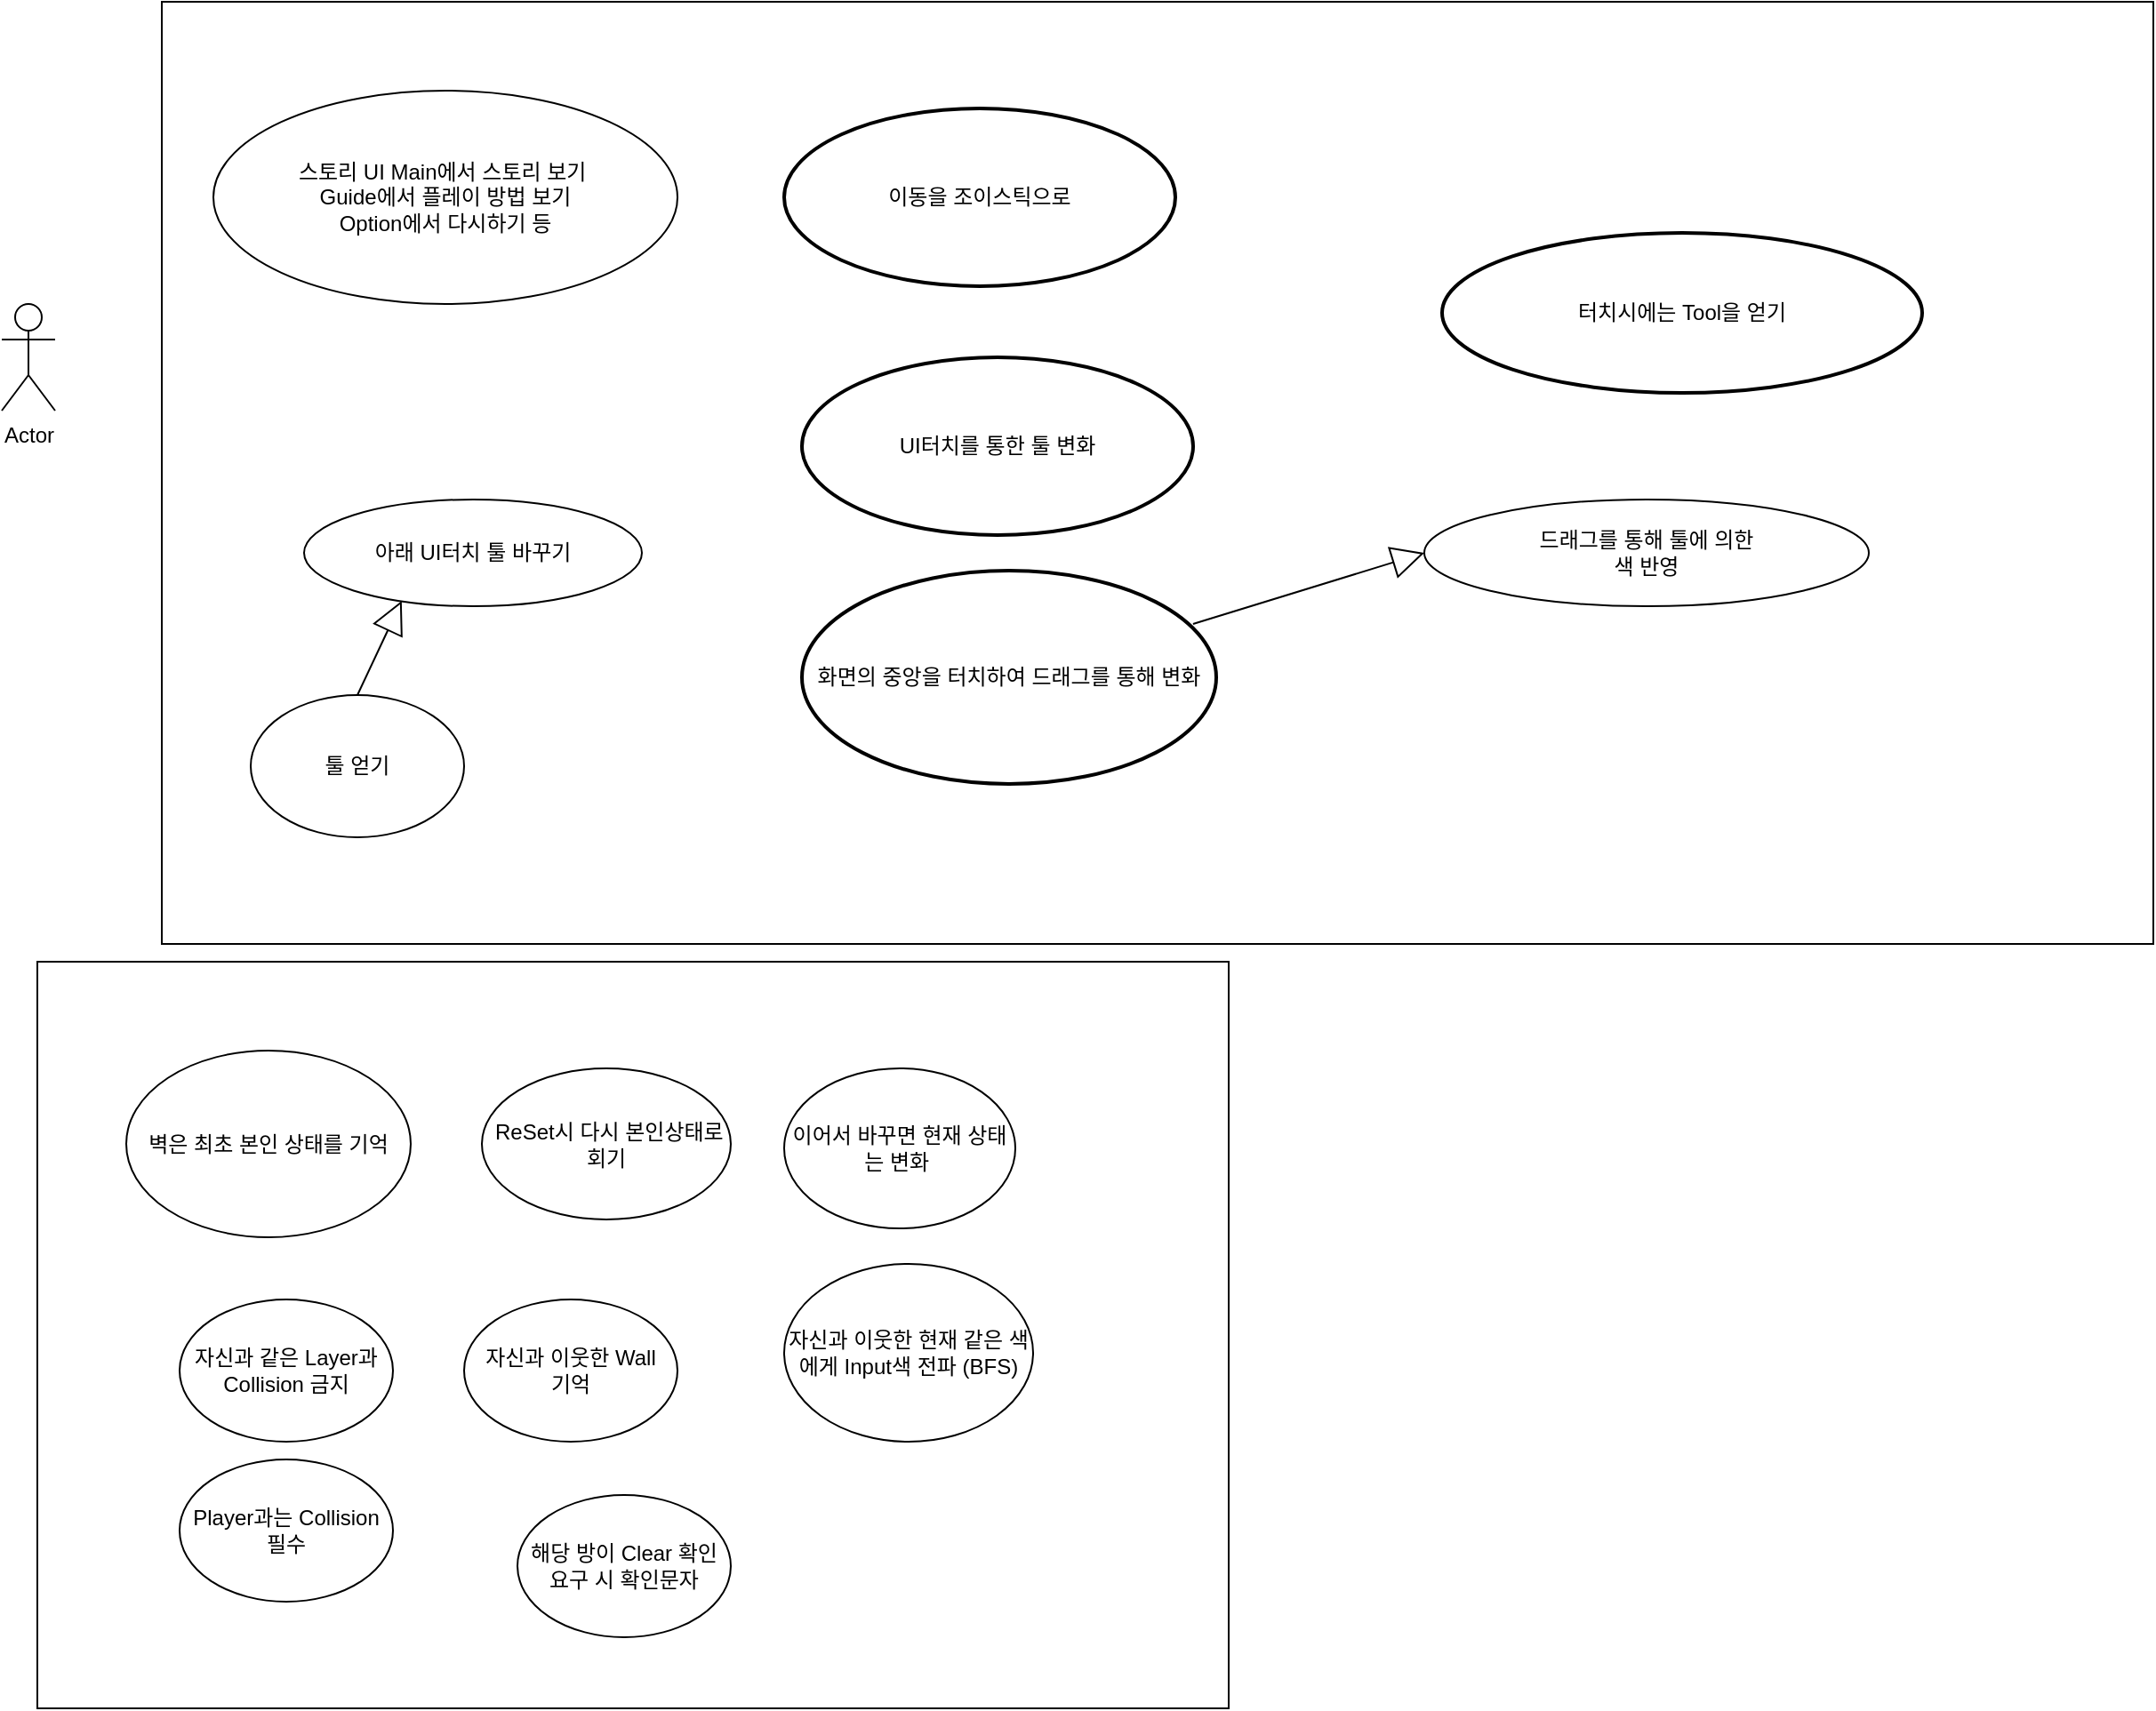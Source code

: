 <mxfile version="21.1.1" type="github" pages="3">
  <diagram name="페이지-1" id="QFwXqVVtOuhSBCvKckYJ">
    <mxGraphModel dx="2084" dy="2331" grid="1" gridSize="10" guides="1" tooltips="1" connect="1" arrows="1" fold="1" page="1" pageScale="1" pageWidth="827" pageHeight="1169" math="0" shadow="0">
      <root>
        <mxCell id="0" />
        <mxCell id="1" parent="0" />
        <mxCell id="TKa2AWvksEzY80sRVNQj-1" value="Actor" style="shape=umlActor;verticalLabelPosition=bottom;verticalAlign=top;html=1;outlineConnect=0;" parent="1" vertex="1">
          <mxGeometry x="170" y="140" width="30" height="60" as="geometry" />
        </mxCell>
        <mxCell id="TKa2AWvksEzY80sRVNQj-7" value="" style="rounded=0;whiteSpace=wrap;html=1;" parent="1" vertex="1">
          <mxGeometry x="260" y="-30" width="1120" height="530" as="geometry" />
        </mxCell>
        <mxCell id="TKa2AWvksEzY80sRVNQj-8" value="아래 UI터치 툴 바꾸기" style="ellipse;whiteSpace=wrap;html=1;" parent="1" vertex="1">
          <mxGeometry x="340" y="250" width="190" height="60" as="geometry" />
        </mxCell>
        <mxCell id="TKa2AWvksEzY80sRVNQj-9" value="드래그를 통해 툴에 의한&lt;br&gt;색 반영" style="ellipse;whiteSpace=wrap;html=1;" parent="1" vertex="1">
          <mxGeometry x="970" y="250" width="250" height="60" as="geometry" />
        </mxCell>
        <mxCell id="TKa2AWvksEzY80sRVNQj-10" value="스토리 UI Main에서 스토리 보기&amp;nbsp;&lt;br&gt;Guide에서 플레이 방법 보기&lt;br&gt;Option에서 다시하기 등&lt;br&gt;" style="ellipse;whiteSpace=wrap;html=1;" parent="1" vertex="1">
          <mxGeometry x="289" y="20" width="261" height="120" as="geometry" />
        </mxCell>
        <mxCell id="TKa2AWvksEzY80sRVNQj-11" value="툴 얻기" style="ellipse;whiteSpace=wrap;html=1;" parent="1" vertex="1">
          <mxGeometry x="310" y="360" width="120" height="80" as="geometry" />
        </mxCell>
        <mxCell id="TKa2AWvksEzY80sRVNQj-14" value="" style="endArrow=block;endSize=16;endFill=0;html=1;rounded=0;entryX=0.289;entryY=0.95;entryDx=0;entryDy=0;entryPerimeter=0;exitX=0.5;exitY=0;exitDx=0;exitDy=0;" parent="1" source="TKa2AWvksEzY80sRVNQj-11" target="TKa2AWvksEzY80sRVNQj-8" edge="1">
          <mxGeometry x="-0.509" y="40" width="160" relative="1" as="geometry">
            <mxPoint x="443" y="360" as="sourcePoint" />
            <mxPoint x="470" y="250" as="targetPoint" />
            <mxPoint as="offset" />
          </mxGeometry>
        </mxCell>
        <mxCell id="gr91UfhtkXh86Y-uoXjA-2" value="이동을 조이스틱으로" style="strokeWidth=2;html=1;shape=mxgraph.flowchart.start_1;whiteSpace=wrap;" parent="1" vertex="1">
          <mxGeometry x="610" y="30" width="220" height="100" as="geometry" />
        </mxCell>
        <mxCell id="gr91UfhtkXh86Y-uoXjA-4" value="UI터치를 통한 툴 변화" style="strokeWidth=2;html=1;shape=mxgraph.flowchart.start_1;whiteSpace=wrap;" parent="1" vertex="1">
          <mxGeometry x="620" y="170" width="220" height="100" as="geometry" />
        </mxCell>
        <mxCell id="gr91UfhtkXh86Y-uoXjA-5" value="화면의 중앙을 터치하여 드래그를 통해 변화" style="strokeWidth=2;html=1;shape=mxgraph.flowchart.start_1;whiteSpace=wrap;" parent="1" vertex="1">
          <mxGeometry x="620" y="290" width="233" height="120" as="geometry" />
        </mxCell>
        <mxCell id="IVrpkHz2Tau90ipC-dnR-2" value="" style="rounded=0;whiteSpace=wrap;html=1;" parent="1" vertex="1">
          <mxGeometry x="190" y="510" width="670" height="420" as="geometry" />
        </mxCell>
        <mxCell id="IVrpkHz2Tau90ipC-dnR-3" value="벽은 최초 본인 상태를 기억" style="ellipse;whiteSpace=wrap;html=1;" parent="1" vertex="1">
          <mxGeometry x="240" y="560" width="160" height="105" as="geometry" />
        </mxCell>
        <mxCell id="IVrpkHz2Tau90ipC-dnR-4" value="&amp;nbsp;ReSet시 다시 본인상태로 회기" style="ellipse;whiteSpace=wrap;html=1;" parent="1" vertex="1">
          <mxGeometry x="440" y="570" width="140" height="85" as="geometry" />
        </mxCell>
        <mxCell id="IVrpkHz2Tau90ipC-dnR-5" value="이어서 바꾸면 현재 상태는 변화&amp;nbsp;" style="ellipse;whiteSpace=wrap;html=1;" parent="1" vertex="1">
          <mxGeometry x="610" y="570" width="130" height="90" as="geometry" />
        </mxCell>
        <mxCell id="IVrpkHz2Tau90ipC-dnR-7" value="자신과 같은 Layer과 Collision 금지" style="ellipse;whiteSpace=wrap;html=1;" parent="1" vertex="1">
          <mxGeometry x="270" y="700" width="120" height="80" as="geometry" />
        </mxCell>
        <mxCell id="IVrpkHz2Tau90ipC-dnR-8" value="자신과 이웃한 Wall &lt;br&gt;기억" style="ellipse;whiteSpace=wrap;html=1;" parent="1" vertex="1">
          <mxGeometry x="430" y="700" width="120" height="80" as="geometry" />
        </mxCell>
        <mxCell id="IVrpkHz2Tau90ipC-dnR-9" value="자신과 이웃한 현재 같은 색에게 Input색 전파 (BFS)" style="ellipse;whiteSpace=wrap;html=1;" parent="1" vertex="1">
          <mxGeometry x="610" y="680" width="140" height="100" as="geometry" />
        </mxCell>
        <mxCell id="IVrpkHz2Tau90ipC-dnR-10" value="Player과는 Collision 필수" style="ellipse;whiteSpace=wrap;html=1;" parent="1" vertex="1">
          <mxGeometry x="270" y="790" width="120" height="80" as="geometry" />
        </mxCell>
        <mxCell id="3E4oZFb2QsNUAcW_pyFL-1" value="" style="endArrow=block;endSize=16;endFill=0;html=1;rounded=0;entryX=0;entryY=0.5;entryDx=0;entryDy=0;exitX=0.944;exitY=0.25;exitDx=0;exitDy=0;exitPerimeter=0;" parent="1" source="gr91UfhtkXh86Y-uoXjA-5" target="TKa2AWvksEzY80sRVNQj-9" edge="1">
          <mxGeometry width="160" relative="1" as="geometry">
            <mxPoint x="660" y="310" as="sourcePoint" />
            <mxPoint x="820" y="310" as="targetPoint" />
          </mxGeometry>
        </mxCell>
        <mxCell id="3E4oZFb2QsNUAcW_pyFL-3" value="터치시에는 Tool을 얻기" style="strokeWidth=2;html=1;shape=mxgraph.flowchart.start_1;whiteSpace=wrap;" parent="1" vertex="1">
          <mxGeometry x="980" y="100" width="270" height="90" as="geometry" />
        </mxCell>
        <mxCell id="3E4oZFb2QsNUAcW_pyFL-4" value="해당 방이 Clear 확인 요구 시 확인문자" style="ellipse;whiteSpace=wrap;html=1;" parent="1" vertex="1">
          <mxGeometry x="460" y="810" width="120" height="80" as="geometry" />
        </mxCell>
      </root>
    </mxGraphModel>
  </diagram>
  <diagram name="User Case Diagram" id="_l-K0blJii1475b7t7_h">
    <mxGraphModel dx="691" dy="454" grid="1" gridSize="10" guides="1" tooltips="1" connect="1" arrows="1" fold="1" page="1" pageScale="1" pageWidth="827" pageHeight="1169" math="0" shadow="0">
      <root>
        <mxCell id="lyqAx3bZcfFtdC4YAa5E-0" />
        <mxCell id="lyqAx3bZcfFtdC4YAa5E-1" parent="lyqAx3bZcfFtdC4YAa5E-0" />
        <mxCell id="lyqAx3bZcfFtdC4YAa5E-2" value="Player" style="shape=umlActor;verticalLabelPosition=bottom;verticalAlign=top;html=1;outlineConnect=0;" vertex="1" parent="lyqAx3bZcfFtdC4YAa5E-1">
          <mxGeometry x="90" y="350" width="30" height="60" as="geometry" />
        </mxCell>
        <mxCell id="afQ5bSVbSueIJNbFIkNy-7" value="" style="swimlane;startSize=0;" vertex="1" parent="lyqAx3bZcfFtdC4YAa5E-1">
          <mxGeometry x="180" y="250" width="300" height="260" as="geometry" />
        </mxCell>
        <mxCell id="afQ5bSVbSueIJNbFIkNy-8" value="System" style="text;html=1;align=center;verticalAlign=middle;resizable=0;points=[];autosize=1;strokeColor=none;fillColor=none;" vertex="1" parent="afQ5bSVbSueIJNbFIkNy-7">
          <mxGeometry x="240" y="230" width="60" height="30" as="geometry" />
        </mxCell>
      </root>
    </mxGraphModel>
  </diagram>
  <diagram id="Xgil8g30KkXrD8lQkVII" name="페이지-2">
    <mxGraphModel dx="1869" dy="4088" grid="1" gridSize="10" guides="1" tooltips="1" connect="1" arrows="1" fold="1" page="1" pageScale="1" pageWidth="827" pageHeight="1169" math="0" shadow="0">
      <root>
        <mxCell id="0" />
        <mxCell id="1" parent="0" />
        <mxCell id="MLTy6W-7F-OALNMRYZay-5" value="GameManager" style="swimlane;fontStyle=0;childLayout=stackLayout;horizontal=1;startSize=30;horizontalStack=0;resizeParent=1;resizeParentMax=0;resizeLast=0;collapsible=1;marginBottom=0;whiteSpace=wrap;html=1;fontSize=12;" parent="1" vertex="1">
          <mxGeometry x="-220" y="-2474.5" width="230" height="120" as="geometry">
            <mxRectangle x="-40" y="-2380" width="90" height="30" as="alternateBounds" />
          </mxGeometry>
        </mxCell>
        <mxCell id="MLTy6W-7F-OALNMRYZay-6" value="- _soundManager :&amp;nbsp;SoundManager" style="text;strokeColor=none;fillColor=none;align=left;verticalAlign=middle;spacingLeft=4;spacingRight=4;overflow=hidden;points=[[0,0.5],[1,0.5]];portConstraint=eastwest;rotatable=0;whiteSpace=wrap;html=1;" parent="MLTy6W-7F-OALNMRYZay-5" vertex="1">
          <mxGeometry y="30" width="230" height="30" as="geometry" />
        </mxCell>
        <mxCell id="MLTy6W-7F-OALNMRYZay-9" value="- _inputManager :&amp;nbsp;InputManager" style="text;strokeColor=none;fillColor=none;align=left;verticalAlign=middle;spacingLeft=4;spacingRight=4;overflow=hidden;points=[[0,0.5],[1,0.5]];portConstraint=eastwest;rotatable=0;whiteSpace=wrap;html=1;" parent="MLTy6W-7F-OALNMRYZay-5" vertex="1">
          <mxGeometry y="60" width="230" height="30" as="geometry" />
        </mxCell>
        <mxCell id="MLTy6W-7F-OALNMRYZay-10" value="- _uiManager :&amp;nbsp;UIManager" style="text;strokeColor=none;fillColor=none;align=left;verticalAlign=middle;spacingLeft=4;spacingRight=4;overflow=hidden;points=[[0,0.5],[1,0.5]];portConstraint=eastwest;rotatable=0;whiteSpace=wrap;html=1;" parent="MLTy6W-7F-OALNMRYZay-5" vertex="1">
          <mxGeometry y="90" width="230" height="30" as="geometry" />
        </mxCell>
        <mxCell id="MLTy6W-7F-OALNMRYZay-12" value="SoundManager" style="swimlane;fontStyle=0;childLayout=stackLayout;horizontal=1;startSize=30;horizontalStack=0;resizeParent=1;resizeParentMax=0;resizeLast=0;collapsible=1;marginBottom=0;whiteSpace=wrap;html=1;fontSize=12;" parent="1" vertex="1" collapsed="1">
          <mxGeometry x="90" y="-2504.5" width="90" height="30" as="geometry">
            <mxRectangle x="100" y="-2430" width="330" height="250" as="alternateBounds" />
          </mxGeometry>
        </mxCell>
        <mxCell id="MLTy6W-7F-OALNMRYZay-13" value="- AudioSource[] _audioSources&amp;nbsp;" style="text;strokeColor=none;fillColor=none;align=left;verticalAlign=middle;spacingLeft=4;spacingRight=4;overflow=hidden;points=[[0,0.5],[1,0.5]];portConstraint=eastwest;rotatable=0;whiteSpace=wrap;html=1;" parent="MLTy6W-7F-OALNMRYZay-12" vertex="1">
          <mxGeometry y="30" width="330" height="30" as="geometry" />
        </mxCell>
        <mxCell id="MLTy6W-7F-OALNMRYZay-14" value="- Dictionary&amp;lt;string, AudioClip&amp;gt; _audioClips&amp;nbsp;" style="text;strokeColor=none;fillColor=none;align=left;verticalAlign=middle;spacingLeft=4;spacingRight=4;overflow=hidden;points=[[0,0.5],[1,0.5]];portConstraint=eastwest;rotatable=0;whiteSpace=wrap;html=1;" parent="MLTy6W-7F-OALNMRYZay-12" vertex="1">
          <mxGeometry y="60" width="330" height="30" as="geometry" />
        </mxCell>
        <mxCell id="MLTy6W-7F-OALNMRYZay-15" value="+ Init() : void" style="text;strokeColor=none;fillColor=none;align=left;verticalAlign=middle;spacingLeft=4;spacingRight=4;overflow=hidden;points=[[0,0.5],[1,0.5]];portConstraint=eastwest;rotatable=0;whiteSpace=wrap;html=1;" parent="MLTy6W-7F-OALNMRYZay-12" vertex="1">
          <mxGeometry y="90" width="330" height="40" as="geometry" />
        </mxCell>
        <mxCell id="MLTy6W-7F-OALNMRYZay-16" value="" style="endArrow=none;html=1;rounded=0;exitX=0.009;exitY=-0.01;exitDx=0;exitDy=0;exitPerimeter=0;entryX=0.991;entryY=0.015;entryDx=0;entryDy=0;entryPerimeter=0;" parent="MLTy6W-7F-OALNMRYZay-12" source="MLTy6W-7F-OALNMRYZay-15" target="MLTy6W-7F-OALNMRYZay-15" edge="1">
          <mxGeometry width="50" height="50" relative="1" as="geometry">
            <mxPoint x="110" y="60" as="sourcePoint" />
            <mxPoint x="226" y="120" as="targetPoint" />
            <Array as="points" />
          </mxGeometry>
        </mxCell>
        <mxCell id="MLTy6W-7F-OALNMRYZay-17" value="+ Play(string, Define.Sound , float) :void&amp;nbsp;" style="text;strokeColor=none;fillColor=none;align=left;verticalAlign=middle;spacingLeft=4;spacingRight=4;overflow=hidden;points=[[0,0.5],[1,0.5]];portConstraint=eastwest;rotatable=0;whiteSpace=wrap;html=1;" parent="MLTy6W-7F-OALNMRYZay-12" vertex="1">
          <mxGeometry y="130" width="330" height="40" as="geometry" />
        </mxCell>
        <mxCell id="MLTy6W-7F-OALNMRYZay-18" value="+ Play(AudioClip, Define.Sound type, float) : void&amp;nbsp;" style="text;strokeColor=none;fillColor=none;align=left;verticalAlign=middle;spacingLeft=4;spacingRight=4;overflow=hidden;points=[[0,0.5],[1,0.5]];portConstraint=eastwest;rotatable=0;whiteSpace=wrap;html=1;" parent="MLTy6W-7F-OALNMRYZay-12" vertex="1">
          <mxGeometry y="170" width="330" height="40" as="geometry" />
        </mxCell>
        <mxCell id="MLTy6W-7F-OALNMRYZay-19" value="- GetOrAddAudioClip(string, Define.Sound) : AudioClip&amp;nbsp;" style="text;strokeColor=none;fillColor=none;align=left;verticalAlign=middle;spacingLeft=4;spacingRight=4;overflow=hidden;points=[[0,0.5],[1,0.5]];portConstraint=eastwest;rotatable=0;whiteSpace=wrap;html=1;" parent="MLTy6W-7F-OALNMRYZay-12" vertex="1">
          <mxGeometry y="210" width="330" height="40" as="geometry" />
        </mxCell>
        <mxCell id="MLTy6W-7F-OALNMRYZay-20" value="InputManager" style="swimlane;fontStyle=0;childLayout=stackLayout;horizontal=1;startSize=30;horizontalStack=0;resizeParent=1;resizeParentMax=0;resizeLast=0;collapsible=1;marginBottom=0;whiteSpace=wrap;html=1;fontSize=12;" parent="1" vertex="1" collapsed="1">
          <mxGeometry x="90" y="-2444.5" width="90" height="30" as="geometry">
            <mxRectangle x="490" y="-2350" width="370" height="210" as="alternateBounds" />
          </mxGeometry>
        </mxCell>
        <mxCell id="MLTy6W-7F-OALNMRYZay-21" value="&lt;div&gt;- _pressed : pressed&lt;/div&gt;" style="text;strokeColor=none;fillColor=none;align=left;verticalAlign=middle;spacingLeft=4;spacingRight=4;overflow=hidden;points=[[0,0.5],[1,0.5]];portConstraint=eastwest;rotatable=0;whiteSpace=wrap;html=1;" parent="MLTy6W-7F-OALNMRYZay-20" vertex="1">
          <mxGeometry y="30" width="370" height="30" as="geometry" />
        </mxCell>
        <mxCell id="MLTy6W-7F-OALNMRYZay-22" value="&lt;div&gt;- _pressedTime : float&lt;/div&gt;" style="text;strokeColor=none;fillColor=none;align=left;verticalAlign=middle;spacingLeft=4;spacingRight=4;overflow=hidden;points=[[0,0.5],[1,0.5]];portConstraint=eastwest;rotatable=0;whiteSpace=wrap;html=1;" parent="MLTy6W-7F-OALNMRYZay-20" vertex="1">
          <mxGeometry y="60" width="370" height="30" as="geometry" />
        </mxCell>
        <mxCell id="MLTy6W-7F-OALNMRYZay-23" value="+ MouseAction :&amp;nbsp; Action&amp;nbsp;" style="text;strokeColor=none;fillColor=none;align=left;verticalAlign=middle;spacingLeft=4;spacingRight=4;overflow=hidden;points=[[0,0.5],[1,0.5]];portConstraint=eastwest;rotatable=0;whiteSpace=wrap;html=1;" parent="MLTy6W-7F-OALNMRYZay-20" vertex="1">
          <mxGeometry y="90" width="370" height="40" as="geometry" />
        </mxCell>
        <mxCell id="MLTy6W-7F-OALNMRYZay-24" value="" style="endArrow=none;html=1;rounded=0;exitX=0.009;exitY=-0.01;exitDx=0;exitDy=0;exitPerimeter=0;entryX=0.991;entryY=0.015;entryDx=0;entryDy=0;entryPerimeter=0;" parent="MLTy6W-7F-OALNMRYZay-20" source="MLTy6W-7F-OALNMRYZay-23" target="MLTy6W-7F-OALNMRYZay-23" edge="1">
          <mxGeometry width="50" height="50" relative="1" as="geometry">
            <mxPoint x="110" y="60" as="sourcePoint" />
            <mxPoint x="226" y="120" as="targetPoint" />
            <Array as="points" />
          </mxGeometry>
        </mxCell>
        <mxCell id="MLTy6W-7F-OALNMRYZay-25" value="+ OnUpdate() : void" style="text;strokeColor=none;fillColor=none;align=left;verticalAlign=middle;spacingLeft=4;spacingRight=4;overflow=hidden;points=[[0,0.5],[1,0.5]];portConstraint=eastwest;rotatable=0;whiteSpace=wrap;html=1;" parent="MLTy6W-7F-OALNMRYZay-20" vertex="1">
          <mxGeometry y="130" width="370" height="40" as="geometry" />
        </mxCell>
        <mxCell id="MLTy6W-7F-OALNMRYZay-26" value="+ Clear() : void&amp;nbsp;" style="text;strokeColor=none;fillColor=none;align=left;verticalAlign=middle;spacingLeft=4;spacingRight=4;overflow=hidden;points=[[0,0.5],[1,0.5]];portConstraint=eastwest;rotatable=0;whiteSpace=wrap;html=1;" parent="MLTy6W-7F-OALNMRYZay-20" vertex="1">
          <mxGeometry y="170" width="370" height="40" as="geometry" />
        </mxCell>
        <mxCell id="MLTy6W-7F-OALNMRYZay-27" value="UIManager" style="swimlane;fontStyle=0;childLayout=stackLayout;horizontal=1;startSize=30;horizontalStack=0;resizeParent=1;resizeParentMax=0;resizeLast=0;collapsible=1;marginBottom=0;whiteSpace=wrap;html=1;fontSize=12;" parent="1" vertex="1" collapsed="1">
          <mxGeometry x="100" y="-2384.5" width="70" height="30" as="geometry">
            <mxRectangle x="310" y="-2268" width="530" height="490" as="alternateBounds" />
          </mxGeometry>
        </mxCell>
        <mxCell id="MLTy6W-7F-OALNMRYZay-28" value="&lt;div&gt;&lt;/div&gt;- popupStack : Stack&amp;lt;UI_Popup&amp;gt;" style="text;strokeColor=none;fillColor=none;align=left;verticalAlign=middle;spacingLeft=4;spacingRight=4;overflow=hidden;points=[[0,0.5],[1,0.5]];portConstraint=eastwest;rotatable=0;whiteSpace=wrap;html=1;" parent="MLTy6W-7F-OALNMRYZay-27" vertex="1">
          <mxGeometry y="30" width="530" height="30" as="geometry" />
        </mxCell>
        <mxCell id="MLTy6W-7F-OALNMRYZay-29" value="-&amp;nbsp;_sceneUI : UI_Scene" style="text;strokeColor=none;fillColor=none;align=left;verticalAlign=middle;spacingLeft=4;spacingRight=4;overflow=hidden;points=[[0,0.5],[1,0.5]];portConstraint=eastwest;rotatable=0;whiteSpace=wrap;html=1;" parent="MLTy6W-7F-OALNMRYZay-27" vertex="1">
          <mxGeometry y="60" width="530" height="30" as="geometry" />
        </mxCell>
        <mxCell id="MLTy6W-7F-OALNMRYZay-30" value="" style="endArrow=none;html=1;rounded=0;exitX=0.009;exitY=-0.01;exitDx=0;exitDy=0;exitPerimeter=0;entryX=0.991;entryY=0.015;entryDx=0;entryDy=0;entryPerimeter=0;" parent="MLTy6W-7F-OALNMRYZay-27" source="MLTy6W-7F-OALNMRYZay-31" target="MLTy6W-7F-OALNMRYZay-31" edge="1">
          <mxGeometry width="50" height="50" relative="1" as="geometry">
            <mxPoint x="110" y="60" as="sourcePoint" />
            <mxPoint x="226" y="120" as="targetPoint" />
            <Array as="points" />
          </mxGeometry>
        </mxCell>
        <mxCell id="MLTy6W-7F-OALNMRYZay-31" value="+ Root() : GameObject&amp;nbsp;" style="text;strokeColor=none;fillColor=none;align=left;verticalAlign=middle;spacingLeft=4;spacingRight=4;overflow=hidden;points=[[0,0.5],[1,0.5]];portConstraint=eastwest;rotatable=0;whiteSpace=wrap;html=1;" parent="MLTy6W-7F-OALNMRYZay-27" vertex="1">
          <mxGeometry y="90" width="530" height="40" as="geometry" />
        </mxCell>
        <mxCell id="MLTy6W-7F-OALNMRYZay-32" value="+ SetCanvas(GameObject, bool) : void&amp;nbsp;" style="text;strokeColor=none;fillColor=none;align=left;verticalAlign=middle;spacingLeft=4;spacingRight=4;overflow=hidden;points=[[0,0.5],[1,0.5]];portConstraint=eastwest;rotatable=0;whiteSpace=wrap;html=1;" parent="MLTy6W-7F-OALNMRYZay-27" vertex="1">
          <mxGeometry y="130" width="530" height="40" as="geometry" />
        </mxCell>
        <mxCell id="MLTy6W-7F-OALNMRYZay-33" value="&lt;div&gt;+ MakeWorldSpaceUI&amp;lt;T&amp;gt;(Transform, string) : T&lt;/div&gt;&lt;div&gt; &lt;/div&gt;" style="text;strokeColor=none;fillColor=none;align=left;verticalAlign=middle;spacingLeft=4;spacingRight=4;overflow=hidden;points=[[0,0.5],[1,0.5]];portConstraint=eastwest;rotatable=0;whiteSpace=wrap;html=1;" parent="MLTy6W-7F-OALNMRYZay-27" vertex="1">
          <mxGeometry y="170" width="530" height="40" as="geometry" />
        </mxCell>
        <mxCell id="MLTy6W-7F-OALNMRYZay-34" value="&lt;div&gt;+ MakeSubItem&amp;lt;T&amp;gt;(Transform, string name) : T&lt;/div&gt;&lt;div&gt; &lt;/div&gt;" style="text;strokeColor=none;fillColor=none;align=left;verticalAlign=middle;spacingLeft=4;spacingRight=4;overflow=hidden;points=[[0,0.5],[1,0.5]];portConstraint=eastwest;rotatable=0;whiteSpace=wrap;html=1;" parent="MLTy6W-7F-OALNMRYZay-27" vertex="1">
          <mxGeometry y="210" width="530" height="40" as="geometry" />
        </mxCell>
        <mxCell id="MLTy6W-7F-OALNMRYZay-35" value="&lt;div&gt;+ ShowSceneUI&amp;lt;T&amp;gt;(string) : T&lt;/div&gt;&lt;div&gt; &lt;/div&gt;" style="text;strokeColor=none;fillColor=none;align=left;verticalAlign=middle;spacingLeft=4;spacingRight=4;overflow=hidden;points=[[0,0.5],[1,0.5]];portConstraint=eastwest;rotatable=0;whiteSpace=wrap;html=1;" parent="MLTy6W-7F-OALNMRYZay-27" vertex="1">
          <mxGeometry y="250" width="530" height="40" as="geometry" />
        </mxCell>
        <mxCell id="MLTy6W-7F-OALNMRYZay-36" value="&lt;div&gt;+ ShowPopupUI&amp;lt;T&amp;gt;(string) :T&lt;/div&gt;&lt;div&gt; &lt;/div&gt;" style="text;strokeColor=none;fillColor=none;align=left;verticalAlign=middle;spacingLeft=4;spacingRight=4;overflow=hidden;points=[[0,0.5],[1,0.5]];portConstraint=eastwest;rotatable=0;whiteSpace=wrap;html=1;" parent="MLTy6W-7F-OALNMRYZay-27" vertex="1">
          <mxGeometry y="290" width="530" height="40" as="geometry" />
        </mxCell>
        <mxCell id="MLTy6W-7F-OALNMRYZay-37" value="&lt;div&gt;+ ClosePopupUI(UI_Popup) : void&lt;/div&gt;&lt;div&gt; &lt;/div&gt;" style="text;strokeColor=none;fillColor=none;align=left;verticalAlign=middle;spacingLeft=4;spacingRight=4;overflow=hidden;points=[[0,0.5],[1,0.5]];portConstraint=eastwest;rotatable=0;whiteSpace=wrap;html=1;" parent="MLTy6W-7F-OALNMRYZay-27" vertex="1">
          <mxGeometry y="330" width="530" height="40" as="geometry" />
        </mxCell>
        <mxCell id="MLTy6W-7F-OALNMRYZay-38" value="&lt;div&gt;+ ClosePopupUI() : void&lt;/div&gt;&lt;div&gt; &lt;/div&gt;" style="text;strokeColor=none;fillColor=none;align=left;verticalAlign=middle;spacingLeft=4;spacingRight=4;overflow=hidden;points=[[0,0.5],[1,0.5]];portConstraint=eastwest;rotatable=0;whiteSpace=wrap;html=1;" parent="MLTy6W-7F-OALNMRYZay-27" vertex="1">
          <mxGeometry y="370" width="530" height="40" as="geometry" />
        </mxCell>
        <mxCell id="MLTy6W-7F-OALNMRYZay-39" value="&lt;div&gt;+ CloseAllPopupUI() : void&lt;/div&gt;&lt;div&gt; &lt;/div&gt;" style="text;strokeColor=none;fillColor=none;align=left;verticalAlign=middle;spacingLeft=4;spacingRight=4;overflow=hidden;points=[[0,0.5],[1,0.5]];portConstraint=eastwest;rotatable=0;whiteSpace=wrap;html=1;" parent="MLTy6W-7F-OALNMRYZay-27" vertex="1">
          <mxGeometry y="410" width="530" height="40" as="geometry" />
        </mxCell>
        <mxCell id="MLTy6W-7F-OALNMRYZay-40" value="&lt;div&gt;+ Clear() :void&lt;/div&gt;&lt;div&gt; &lt;/div&gt;" style="text;strokeColor=none;fillColor=none;align=left;verticalAlign=middle;spacingLeft=4;spacingRight=4;overflow=hidden;points=[[0,0.5],[1,0.5]];portConstraint=eastwest;rotatable=0;whiteSpace=wrap;html=1;" parent="MLTy6W-7F-OALNMRYZay-27" vertex="1">
          <mxGeometry y="450" width="530" height="40" as="geometry" />
        </mxCell>
        <mxCell id="MLTy6W-7F-OALNMRYZay-55" value="https://www.nextree.co.kr/p6753/&lt;br&gt;&lt;br&gt;Code Convention&amp;nbsp;&lt;br&gt;&lt;br&gt;private 변수 앞에 _(언더바)&lt;br&gt;클래스 시작 대문자&lt;br&gt;함수 시작 대문자&lt;br&gt;readonly 전부 대문자&amp;nbsp;&lt;br&gt;" style="text;strokeColor=none;fillColor=none;align=left;verticalAlign=middle;spacingLeft=4;spacingRight=4;overflow=hidden;points=[[0,0.5],[1,0.5]];portConstraint=eastwest;rotatable=0;whiteSpace=wrap;html=1;" parent="1" vertex="1">
          <mxGeometry x="-440" y="-2624.5" width="200" height="120" as="geometry" />
        </mxCell>
        <mxCell id="MLTy6W-7F-OALNMRYZay-56" value="" style="endArrow=diamondThin;endFill=1;endSize=24;html=1;rounded=0;entryX=1;entryY=0.5;entryDx=0;entryDy=0;exitX=-0.011;exitY=0.034;exitDx=0;exitDy=0;exitPerimeter=0;" parent="1" source="MLTy6W-7F-OALNMRYZay-12" target="MLTy6W-7F-OALNMRYZay-6" edge="1">
          <mxGeometry width="160" relative="1" as="geometry">
            <mxPoint x="350" y="-2160" as="sourcePoint" />
            <mxPoint x="510" y="-2160" as="targetPoint" />
          </mxGeometry>
        </mxCell>
        <mxCell id="MLTy6W-7F-OALNMRYZay-57" value="" style="endArrow=diamondThin;endFill=1;endSize=24;html=1;rounded=0;entryX=1;entryY=0.5;entryDx=0;entryDy=0;exitX=0;exitY=0.25;exitDx=0;exitDy=0;" parent="1" source="MLTy6W-7F-OALNMRYZay-20" target="MLTy6W-7F-OALNMRYZay-9" edge="1">
          <mxGeometry width="160" relative="1" as="geometry">
            <mxPoint x="396" y="-2351" as="sourcePoint" />
            <mxPoint x="270" y="-2185" as="targetPoint" />
          </mxGeometry>
        </mxCell>
        <mxCell id="MLTy6W-7F-OALNMRYZay-58" value="" style="endArrow=diamondThin;endFill=1;endSize=24;html=1;rounded=0;entryX=1;entryY=0.5;entryDx=0;entryDy=0;exitX=-0.001;exitY=0.031;exitDx=0;exitDy=0;exitPerimeter=0;" parent="1" source="MLTy6W-7F-OALNMRYZay-27" target="MLTy6W-7F-OALNMRYZay-10" edge="1">
          <mxGeometry width="160" relative="1" as="geometry">
            <mxPoint x="380" y="-2030" as="sourcePoint" />
            <mxPoint x="280" y="-2175" as="targetPoint" />
          </mxGeometry>
        </mxCell>
        <mxCell id="MLTy6W-7F-OALNMRYZay-59" value="«abstract»&lt;br&gt;UI_Popup" style="swimlane;fontStyle=0;childLayout=stackLayout;horizontal=1;startSize=30;horizontalStack=0;resizeParent=1;resizeParentMax=0;resizeLast=0;collapsible=1;marginBottom=0;whiteSpace=wrap;html=1;fontSize=12;" parent="1" vertex="1" collapsed="1">
          <mxGeometry x="220" y="-2338" width="60" height="30" as="geometry">
            <mxRectangle x="930" y="-2150" width="530" height="490" as="alternateBounds" />
          </mxGeometry>
        </mxCell>
        <mxCell id="MLTy6W-7F-OALNMRYZay-60" value="&lt;div&gt;&lt;/div&gt;- popupStack : Stack&amp;lt;UI_Popup&amp;gt;" style="text;strokeColor=none;fillColor=none;align=left;verticalAlign=middle;spacingLeft=4;spacingRight=4;overflow=hidden;points=[[0,0.5],[1,0.5]];portConstraint=eastwest;rotatable=0;whiteSpace=wrap;html=1;" parent="MLTy6W-7F-OALNMRYZay-59" vertex="1">
          <mxGeometry y="30" width="530" height="30" as="geometry" />
        </mxCell>
        <mxCell id="MLTy6W-7F-OALNMRYZay-61" value="-&amp;nbsp;_sceneUI : UI_Scene" style="text;strokeColor=none;fillColor=none;align=left;verticalAlign=middle;spacingLeft=4;spacingRight=4;overflow=hidden;points=[[0,0.5],[1,0.5]];portConstraint=eastwest;rotatable=0;whiteSpace=wrap;html=1;" parent="MLTy6W-7F-OALNMRYZay-59" vertex="1">
          <mxGeometry y="60" width="530" height="30" as="geometry" />
        </mxCell>
        <mxCell id="MLTy6W-7F-OALNMRYZay-62" value="" style="endArrow=none;html=1;rounded=0;exitX=0.009;exitY=-0.01;exitDx=0;exitDy=0;exitPerimeter=0;entryX=0.991;entryY=0.015;entryDx=0;entryDy=0;entryPerimeter=0;" parent="MLTy6W-7F-OALNMRYZay-59" source="MLTy6W-7F-OALNMRYZay-63" target="MLTy6W-7F-OALNMRYZay-63" edge="1">
          <mxGeometry width="50" height="50" relative="1" as="geometry">
            <mxPoint x="110" y="60" as="sourcePoint" />
            <mxPoint x="226" y="120" as="targetPoint" />
            <Array as="points" />
          </mxGeometry>
        </mxCell>
        <mxCell id="MLTy6W-7F-OALNMRYZay-63" value="+ Root() : GameObject&amp;nbsp;" style="text;strokeColor=none;fillColor=none;align=left;verticalAlign=middle;spacingLeft=4;spacingRight=4;overflow=hidden;points=[[0,0.5],[1,0.5]];portConstraint=eastwest;rotatable=0;whiteSpace=wrap;html=1;" parent="MLTy6W-7F-OALNMRYZay-59" vertex="1">
          <mxGeometry y="90" width="530" height="40" as="geometry" />
        </mxCell>
        <mxCell id="MLTy6W-7F-OALNMRYZay-64" value="+ SetCanvas(GameObject, bool) : void&amp;nbsp;" style="text;strokeColor=none;fillColor=none;align=left;verticalAlign=middle;spacingLeft=4;spacingRight=4;overflow=hidden;points=[[0,0.5],[1,0.5]];portConstraint=eastwest;rotatable=0;whiteSpace=wrap;html=1;" parent="MLTy6W-7F-OALNMRYZay-59" vertex="1">
          <mxGeometry y="130" width="530" height="40" as="geometry" />
        </mxCell>
        <mxCell id="MLTy6W-7F-OALNMRYZay-65" value="&lt;div&gt;+ MakeWorldSpaceUI&amp;lt;T&amp;gt;(Transform, string) : T&lt;/div&gt;&lt;div&gt; &lt;/div&gt;" style="text;strokeColor=none;fillColor=none;align=left;verticalAlign=middle;spacingLeft=4;spacingRight=4;overflow=hidden;points=[[0,0.5],[1,0.5]];portConstraint=eastwest;rotatable=0;whiteSpace=wrap;html=1;" parent="MLTy6W-7F-OALNMRYZay-59" vertex="1">
          <mxGeometry y="170" width="530" height="40" as="geometry" />
        </mxCell>
        <mxCell id="MLTy6W-7F-OALNMRYZay-66" value="&lt;div&gt;+ MakeSubItem&amp;lt;T&amp;gt;(Transform, string name) : T&lt;/div&gt;&lt;div&gt; &lt;/div&gt;" style="text;strokeColor=none;fillColor=none;align=left;verticalAlign=middle;spacingLeft=4;spacingRight=4;overflow=hidden;points=[[0,0.5],[1,0.5]];portConstraint=eastwest;rotatable=0;whiteSpace=wrap;html=1;" parent="MLTy6W-7F-OALNMRYZay-59" vertex="1">
          <mxGeometry y="210" width="530" height="40" as="geometry" />
        </mxCell>
        <mxCell id="MLTy6W-7F-OALNMRYZay-67" value="&lt;div&gt;+ ShowSceneUI&amp;lt;T&amp;gt;(string) : T&lt;/div&gt;&lt;div&gt; &lt;/div&gt;" style="text;strokeColor=none;fillColor=none;align=left;verticalAlign=middle;spacingLeft=4;spacingRight=4;overflow=hidden;points=[[0,0.5],[1,0.5]];portConstraint=eastwest;rotatable=0;whiteSpace=wrap;html=1;" parent="MLTy6W-7F-OALNMRYZay-59" vertex="1">
          <mxGeometry y="250" width="530" height="40" as="geometry" />
        </mxCell>
        <mxCell id="MLTy6W-7F-OALNMRYZay-68" value="&lt;div&gt;+ ShowPopupUI&amp;lt;T&amp;gt;(string) :T&lt;/div&gt;&lt;div&gt; &lt;/div&gt;" style="text;strokeColor=none;fillColor=none;align=left;verticalAlign=middle;spacingLeft=4;spacingRight=4;overflow=hidden;points=[[0,0.5],[1,0.5]];portConstraint=eastwest;rotatable=0;whiteSpace=wrap;html=1;" parent="MLTy6W-7F-OALNMRYZay-59" vertex="1">
          <mxGeometry y="290" width="530" height="40" as="geometry" />
        </mxCell>
        <mxCell id="MLTy6W-7F-OALNMRYZay-69" value="&lt;div&gt;+ ClosePopupUI(UI_Popup) : void&lt;/div&gt;&lt;div&gt; &lt;/div&gt;" style="text;strokeColor=none;fillColor=none;align=left;verticalAlign=middle;spacingLeft=4;spacingRight=4;overflow=hidden;points=[[0,0.5],[1,0.5]];portConstraint=eastwest;rotatable=0;whiteSpace=wrap;html=1;" parent="MLTy6W-7F-OALNMRYZay-59" vertex="1">
          <mxGeometry y="330" width="530" height="40" as="geometry" />
        </mxCell>
        <mxCell id="MLTy6W-7F-OALNMRYZay-70" value="&lt;div&gt;+ ClosePopupUI() : void&lt;/div&gt;&lt;div&gt; &lt;/div&gt;" style="text;strokeColor=none;fillColor=none;align=left;verticalAlign=middle;spacingLeft=4;spacingRight=4;overflow=hidden;points=[[0,0.5],[1,0.5]];portConstraint=eastwest;rotatable=0;whiteSpace=wrap;html=1;" parent="MLTy6W-7F-OALNMRYZay-59" vertex="1">
          <mxGeometry y="370" width="530" height="40" as="geometry" />
        </mxCell>
        <mxCell id="MLTy6W-7F-OALNMRYZay-71" value="&lt;div&gt;+ CloseAllPopupUI() : void&lt;/div&gt;&lt;div&gt; &lt;/div&gt;" style="text;strokeColor=none;fillColor=none;align=left;verticalAlign=middle;spacingLeft=4;spacingRight=4;overflow=hidden;points=[[0,0.5],[1,0.5]];portConstraint=eastwest;rotatable=0;whiteSpace=wrap;html=1;" parent="MLTy6W-7F-OALNMRYZay-59" vertex="1">
          <mxGeometry y="410" width="530" height="40" as="geometry" />
        </mxCell>
        <mxCell id="MLTy6W-7F-OALNMRYZay-72" value="&lt;div&gt;+ Clear() :void&lt;/div&gt;&lt;div&gt; &lt;/div&gt;" style="text;strokeColor=none;fillColor=none;align=left;verticalAlign=middle;spacingLeft=4;spacingRight=4;overflow=hidden;points=[[0,0.5],[1,0.5]];portConstraint=eastwest;rotatable=0;whiteSpace=wrap;html=1;" parent="MLTy6W-7F-OALNMRYZay-59" vertex="1">
          <mxGeometry y="450" width="530" height="40" as="geometry" />
        </mxCell>
        <mxCell id="MLTy6W-7F-OALNMRYZay-73" value="«abstract»&lt;br&gt;UI_Base" style="swimlane;fontStyle=0;childLayout=stackLayout;horizontal=1;startSize=30;horizontalStack=0;resizeParent=1;resizeParentMax=0;resizeLast=0;collapsible=1;marginBottom=0;whiteSpace=wrap;html=1;fontSize=12;" parent="1" vertex="1" collapsed="1">
          <mxGeometry x="320" y="-2250" width="60" height="30" as="geometry">
            <mxRectangle x="1530" y="-1991" width="530" height="330" as="alternateBounds" />
          </mxGeometry>
        </mxCell>
        <mxCell id="MLTy6W-7F-OALNMRYZay-74" value="&lt;div&gt;# _objects : Dictionary&amp;lt;Type, UnityEngine.Object[]&amp;gt;&lt;/div&gt;&lt;div&gt; &lt;/div&gt;&lt;div&gt;&lt;/div&gt;" style="text;strokeColor=none;fillColor=none;align=left;verticalAlign=middle;spacingLeft=4;spacingRight=4;overflow=hidden;points=[[0,0.5],[1,0.5]];portConstraint=eastwest;rotatable=0;whiteSpace=wrap;html=1;" parent="MLTy6W-7F-OALNMRYZay-73" vertex="1">
          <mxGeometry y="30" width="530" height="30" as="geometry" />
        </mxCell>
        <mxCell id="MLTy6W-7F-OALNMRYZay-75" value="-&amp;nbsp;_sceneUI : UI_Scene" style="text;strokeColor=none;fillColor=none;align=left;verticalAlign=middle;spacingLeft=4;spacingRight=4;overflow=hidden;points=[[0,0.5],[1,0.5]];portConstraint=eastwest;rotatable=0;whiteSpace=wrap;html=1;" parent="MLTy6W-7F-OALNMRYZay-73" vertex="1">
          <mxGeometry y="60" width="530" height="30" as="geometry" />
        </mxCell>
        <mxCell id="MLTy6W-7F-OALNMRYZay-76" value="" style="endArrow=none;html=1;rounded=0;exitX=0.009;exitY=-0.01;exitDx=0;exitDy=0;exitPerimeter=0;entryX=0.991;entryY=0.015;entryDx=0;entryDy=0;entryPerimeter=0;" parent="MLTy6W-7F-OALNMRYZay-73" source="MLTy6W-7F-OALNMRYZay-77" target="MLTy6W-7F-OALNMRYZay-77" edge="1">
          <mxGeometry width="50" height="50" relative="1" as="geometry">
            <mxPoint x="110" y="60" as="sourcePoint" />
            <mxPoint x="226" y="120" as="targetPoint" />
            <Array as="points" />
          </mxGeometry>
        </mxCell>
        <mxCell id="MLTy6W-7F-OALNMRYZay-77" value="- Start : void" style="text;strokeColor=none;fillColor=none;align=left;verticalAlign=middle;spacingLeft=4;spacingRight=4;overflow=hidden;points=[[0,0.5],[1,0.5]];portConstraint=eastwest;rotatable=0;whiteSpace=wrap;html=1;" parent="MLTy6W-7F-OALNMRYZay-73" vertex="1">
          <mxGeometry y="90" width="530" height="40" as="geometry" />
        </mxCell>
        <mxCell id="MLTy6W-7F-OALNMRYZay-78" value="+ Init() : void" style="text;strokeColor=none;fillColor=none;align=left;verticalAlign=middle;spacingLeft=4;spacingRight=4;overflow=hidden;points=[[0,0.5],[1,0.5]];portConstraint=eastwest;rotatable=0;whiteSpace=wrap;html=1;" parent="MLTy6W-7F-OALNMRYZay-73" vertex="1">
          <mxGeometry y="130" width="530" height="40" as="geometry" />
        </mxCell>
        <mxCell id="MLTy6W-7F-OALNMRYZay-79" value="# Bind&amp;lt;T&amp;gt; (Type) : void" style="text;strokeColor=none;fillColor=none;align=left;verticalAlign=middle;spacingLeft=4;spacingRight=4;overflow=hidden;points=[[0,0.5],[1,0.5]];portConstraint=eastwest;rotatable=0;whiteSpace=wrap;html=1;" parent="MLTy6W-7F-OALNMRYZay-73" vertex="1">
          <mxGeometry y="170" width="530" height="40" as="geometry" />
        </mxCell>
        <mxCell id="MLTy6W-7F-OALNMRYZay-80" value="# Get&amp;lt;T&amp;gt; (int) : T" style="text;strokeColor=none;fillColor=none;align=left;verticalAlign=middle;spacingLeft=4;spacingRight=4;overflow=hidden;points=[[0,0.5],[1,0.5]];portConstraint=eastwest;rotatable=0;whiteSpace=wrap;html=1;" parent="MLTy6W-7F-OALNMRYZay-73" vertex="1">
          <mxGeometry y="210" width="530" height="40" as="geometry" />
        </mxCell>
        <mxCell id="MLTy6W-7F-OALNMRYZay-81" value="/// Get //// Text button ... 시리즈는 여기 쓸건 아닌가?" style="text;strokeColor=none;fillColor=none;align=left;verticalAlign=middle;spacingLeft=4;spacingRight=4;overflow=hidden;points=[[0,0.5],[1,0.5]];portConstraint=eastwest;rotatable=0;whiteSpace=wrap;html=1;" parent="MLTy6W-7F-OALNMRYZay-73" vertex="1">
          <mxGeometry y="250" width="530" height="40" as="geometry" />
        </mxCell>
        <mxCell id="MLTy6W-7F-OALNMRYZay-82" value="+ BindEvent(GameObject, Action, Define.UIEvent)" style="text;strokeColor=none;fillColor=none;align=left;verticalAlign=middle;spacingLeft=4;spacingRight=4;overflow=hidden;points=[[0,0.5],[1,0.5]];portConstraint=eastwest;rotatable=0;whiteSpace=wrap;html=1;" parent="MLTy6W-7F-OALNMRYZay-73" vertex="1">
          <mxGeometry y="290" width="530" height="40" as="geometry" />
        </mxCell>
        <mxCell id="MLTy6W-7F-OALNMRYZay-83" value="MonoBehaviour" style="swimlane;fontStyle=1;align=center;verticalAlign=top;childLayout=stackLayout;horizontal=1;startSize=26;horizontalStack=0;resizeParent=1;resizeParentMax=0;resizeLast=0;collapsible=1;marginBottom=0;whiteSpace=wrap;html=1;" parent="1" vertex="1">
          <mxGeometry x="490" y="-2120" width="160" height="34" as="geometry" />
        </mxCell>
        <mxCell id="MLTy6W-7F-OALNMRYZay-84" value="" style="line;strokeWidth=1;fillColor=none;align=left;verticalAlign=middle;spacingTop=-1;spacingLeft=3;spacingRight=3;rotatable=0;labelPosition=right;points=[];portConstraint=eastwest;strokeColor=inherit;" parent="MLTy6W-7F-OALNMRYZay-83" vertex="1">
          <mxGeometry y="26" width="160" height="8" as="geometry" />
        </mxCell>
        <mxCell id="MLTy6W-7F-OALNMRYZay-85" value="" style="endArrow=none;html=1;edgeStyle=orthogonalEdgeStyle;rounded=0;exitX=0;exitY=0;exitDx=0;exitDy=0;entryX=1;entryY=0;entryDx=0;entryDy=0;" parent="1" source="MLTy6W-7F-OALNMRYZay-83" target="MLTy6W-7F-OALNMRYZay-73" edge="1">
          <mxGeometry relative="1" as="geometry">
            <mxPoint x="1550" y="-1580" as="sourcePoint" />
            <mxPoint x="1710" y="-1580" as="targetPoint" />
            <Array as="points">
              <mxPoint x="460" y="-2120" />
              <mxPoint x="460" y="-2210" />
              <mxPoint x="380" y="-2210" />
            </Array>
          </mxGeometry>
        </mxCell>
        <mxCell id="MLTy6W-7F-OALNMRYZay-86" value="parent" style="edgeLabel;resizable=0;html=1;align=left;verticalAlign=bottom;" parent="MLTy6W-7F-OALNMRYZay-85" connectable="0" vertex="1">
          <mxGeometry x="-1" relative="1" as="geometry" />
        </mxCell>
        <mxCell id="MLTy6W-7F-OALNMRYZay-87" value="child" style="edgeLabel;resizable=0;html=1;align=right;verticalAlign=bottom;" parent="MLTy6W-7F-OALNMRYZay-85" connectable="0" vertex="1">
          <mxGeometry x="1" relative="1" as="geometry" />
        </mxCell>
        <mxCell id="MLTy6W-7F-OALNMRYZay-88" value="" style="endArrow=none;html=1;edgeStyle=orthogonalEdgeStyle;rounded=0;entryX=1;entryY=0;entryDx=0;entryDy=0;exitX=0;exitY=0;exitDx=0;exitDy=0;" parent="1" source="MLTy6W-7F-OALNMRYZay-73" target="MLTy6W-7F-OALNMRYZay-59" edge="1">
          <mxGeometry relative="1" as="geometry">
            <mxPoint x="1550" y="-2160" as="sourcePoint" />
            <mxPoint x="1380" y="-1680" as="targetPoint" />
            <Array as="points">
              <mxPoint x="300" y="-2250" />
              <mxPoint x="300" y="-2290" />
              <mxPoint x="250" y="-2290" />
            </Array>
          </mxGeometry>
        </mxCell>
        <mxCell id="MLTy6W-7F-OALNMRYZay-89" value="parent" style="edgeLabel;resizable=0;html=1;align=left;verticalAlign=bottom;" parent="MLTy6W-7F-OALNMRYZay-88" connectable="0" vertex="1">
          <mxGeometry x="-1" relative="1" as="geometry" />
        </mxCell>
        <mxCell id="MLTy6W-7F-OALNMRYZay-90" value="child" style="edgeLabel;resizable=0;html=1;align=right;verticalAlign=bottom;" parent="MLTy6W-7F-OALNMRYZay-88" connectable="0" vertex="1">
          <mxGeometry x="1" relative="1" as="geometry" />
        </mxCell>
        <mxCell id="MLTy6W-7F-OALNMRYZay-93" value="" style="endArrow=none;html=1;edgeStyle=orthogonalEdgeStyle;rounded=0;exitX=-0.002;exitY=0.118;exitDx=0;exitDy=0;exitPerimeter=0;entryX=1;entryY=0;entryDx=0;entryDy=0;" parent="1" source="MLTy6W-7F-OALNMRYZay-73" edge="1">
          <mxGeometry relative="1" as="geometry">
            <mxPoint x="1080" y="-1190" as="sourcePoint" />
            <mxPoint x="280" y="-2260" as="targetPoint" />
            <Array as="points">
              <mxPoint x="300" y="-2247" />
              <mxPoint x="300" y="-2270" />
            </Array>
          </mxGeometry>
        </mxCell>
        <mxCell id="MLTy6W-7F-OALNMRYZay-94" value="parent" style="edgeLabel;resizable=0;html=1;align=left;verticalAlign=bottom;" parent="MLTy6W-7F-OALNMRYZay-93" connectable="0" vertex="1">
          <mxGeometry x="-1" relative="1" as="geometry" />
        </mxCell>
        <mxCell id="MLTy6W-7F-OALNMRYZay-95" value="child" style="edgeLabel;resizable=0;html=1;align=right;verticalAlign=bottom;" parent="MLTy6W-7F-OALNMRYZay-93" connectable="0" vertex="1">
          <mxGeometry x="1" relative="1" as="geometry" />
        </mxCell>
        <mxCell id="MLTy6W-7F-OALNMRYZay-96" value="UI_EventHandler" style="swimlane;fontStyle=0;childLayout=stackLayout;horizontal=1;startSize=30;horizontalStack=0;resizeParent=1;resizeParentMax=0;resizeLast=0;collapsible=1;marginBottom=0;whiteSpace=wrap;html=1;fontSize=12;" parent="1" vertex="1" collapsed="1">
          <mxGeometry x="-50" y="-2050" width="60" height="30" as="geometry">
            <mxRectangle x="-500" y="-2060" width="531.06" height="170" as="alternateBounds" />
          </mxGeometry>
        </mxCell>
        <mxCell id="MLTy6W-7F-OALNMRYZay-97" value="&lt;div&gt;+ OnClickHandler : Action&amp;lt;PointerEventData&amp;gt;&lt;/div&gt;&lt;div&gt; &lt;/div&gt;&lt;div&gt;&lt;/div&gt;" style="text;strokeColor=none;fillColor=none;align=left;verticalAlign=middle;spacingLeft=4;spacingRight=4;overflow=hidden;points=[[0,0.5],[1,0.5]];portConstraint=eastwest;rotatable=0;whiteSpace=wrap;html=1;" parent="MLTy6W-7F-OALNMRYZay-96" vertex="1">
          <mxGeometry y="30" width="531.06" height="30" as="geometry" />
        </mxCell>
        <mxCell id="MLTy6W-7F-OALNMRYZay-98" value="+ OnDragHandler : Action&amp;lt;PointerEventData&amp;gt;" style="text;strokeColor=none;fillColor=none;align=left;verticalAlign=middle;spacingLeft=4;spacingRight=4;overflow=hidden;points=[[0,0.5],[1,0.5]];portConstraint=eastwest;rotatable=0;whiteSpace=wrap;html=1;" parent="MLTy6W-7F-OALNMRYZay-96" vertex="1">
          <mxGeometry y="60" width="531.06" height="30" as="geometry" />
        </mxCell>
        <mxCell id="MLTy6W-7F-OALNMRYZay-99" value="" style="endArrow=none;html=1;rounded=0;exitX=0.009;exitY=-0.01;exitDx=0;exitDy=0;exitPerimeter=0;entryX=0.991;entryY=0.015;entryDx=0;entryDy=0;entryPerimeter=0;" parent="MLTy6W-7F-OALNMRYZay-96" edge="1">
          <mxGeometry width="50" height="50" relative="1" as="geometry">
            <mxPoint x="4.77" y="89.6" as="sourcePoint" />
            <mxPoint x="525.23" y="90.6" as="targetPoint" />
            <Array as="points" />
          </mxGeometry>
        </mxCell>
        <mxCell id="MLTy6W-7F-OALNMRYZay-100" value="+ OnPointerClick(PointerEventData) : void" style="text;strokeColor=none;fillColor=none;align=left;verticalAlign=middle;spacingLeft=4;spacingRight=4;overflow=hidden;points=[[0,0.5],[1,0.5]];portConstraint=eastwest;rotatable=0;whiteSpace=wrap;html=1;" parent="MLTy6W-7F-OALNMRYZay-96" vertex="1">
          <mxGeometry y="90" width="531.06" height="40" as="geometry" />
        </mxCell>
        <mxCell id="MLTy6W-7F-OALNMRYZay-101" value="+ OnDrag(PointerEventData) : void" style="text;strokeColor=none;fillColor=none;align=left;verticalAlign=middle;spacingLeft=4;spacingRight=4;overflow=hidden;points=[[0,0.5],[1,0.5]];portConstraint=eastwest;rotatable=0;whiteSpace=wrap;html=1;" parent="MLTy6W-7F-OALNMRYZay-96" vertex="1">
          <mxGeometry y="130" width="531.06" height="40" as="geometry" />
        </mxCell>
        <mxCell id="MLTy6W-7F-OALNMRYZay-102" value="" style="endArrow=none;html=1;edgeStyle=orthogonalEdgeStyle;rounded=0;entryX=1;entryY=0;entryDx=0;entryDy=0;exitX=0;exitY=0.25;exitDx=0;exitDy=0;" parent="1" source="MLTy6W-7F-OALNMRYZay-83" target="MLTy6W-7F-OALNMRYZay-96" edge="1">
          <mxGeometry relative="1" as="geometry">
            <mxPoint x="2430" y="-1450" as="sourcePoint" />
            <mxPoint x="2240" y="-1160" as="targetPoint" />
            <Array as="points">
              <mxPoint x="490" y="-2103" />
              <mxPoint x="430" y="-2103" />
              <mxPoint x="430" y="-2090" />
              <mxPoint x="420" y="-2090" />
              <mxPoint x="420" y="-2060" />
            </Array>
          </mxGeometry>
        </mxCell>
        <mxCell id="MLTy6W-7F-OALNMRYZay-103" value="child" style="edgeLabel;resizable=0;html=1;align=right;verticalAlign=bottom;" parent="MLTy6W-7F-OALNMRYZay-102" connectable="0" vertex="1">
          <mxGeometry x="1" relative="1" as="geometry" />
        </mxCell>
        <mxCell id="MLTy6W-7F-OALNMRYZay-104" value="«interface»&lt;br&gt;&lt;b&gt;IPointerClickHandler&lt;/b&gt;" style="html=1;whiteSpace=wrap;" parent="1" vertex="1">
          <mxGeometry x="80" y="-2040" width="110" height="50" as="geometry" />
        </mxCell>
        <mxCell id="MLTy6W-7F-OALNMRYZay-105" value="«interface»&lt;br&gt;&lt;b&gt;IDragHandler&lt;/b&gt;" style="html=1;whiteSpace=wrap;" parent="1" vertex="1">
          <mxGeometry x="50" y="-1980" width="110" height="50" as="geometry" />
        </mxCell>
        <mxCell id="MLTy6W-7F-OALNMRYZay-106" value="" style="endArrow=none;html=1;edgeStyle=orthogonalEdgeStyle;rounded=0;exitX=0;exitY=0.25;exitDx=0;exitDy=0;entryX=1;entryY=0.25;entryDx=0;entryDy=0;" parent="1" source="MLTy6W-7F-OALNMRYZay-105" target="MLTy6W-7F-OALNMRYZay-96" edge="1">
          <mxGeometry relative="1" as="geometry">
            <mxPoint x="2620" y="-1230" as="sourcePoint" />
            <mxPoint x="2130" y="-1170" as="targetPoint" />
            <Array as="points">
              <mxPoint x="50" y="-2017" />
            </Array>
          </mxGeometry>
        </mxCell>
        <mxCell id="MLTy6W-7F-OALNMRYZay-107" value="parent" style="edgeLabel;resizable=0;html=1;align=left;verticalAlign=bottom;" parent="MLTy6W-7F-OALNMRYZay-106" connectable="0" vertex="1">
          <mxGeometry x="-1" relative="1" as="geometry" />
        </mxCell>
        <mxCell id="MLTy6W-7F-OALNMRYZay-108" value="" style="endArrow=none;html=1;edgeStyle=orthogonalEdgeStyle;rounded=0;exitX=0;exitY=0;exitDx=0;exitDy=0;entryX=1.002;entryY=0.047;entryDx=0;entryDy=0;entryPerimeter=0;" parent="1" source="MLTy6W-7F-OALNMRYZay-104" target="MLTy6W-7F-OALNMRYZay-96" edge="1">
          <mxGeometry relative="1" as="geometry">
            <mxPoint x="2250" y="-1047" as="sourcePoint" />
            <mxPoint x="2130" y="-1130" as="targetPoint" />
            <Array as="points">
              <mxPoint x="80" y="-2040" />
              <mxPoint x="80" y="-2052" />
            </Array>
          </mxGeometry>
        </mxCell>
        <mxCell id="MLTy6W-7F-OALNMRYZay-109" value="parent" style="edgeLabel;resizable=0;html=1;align=left;verticalAlign=bottom;" parent="MLTy6W-7F-OALNMRYZay-108" connectable="0" vertex="1">
          <mxGeometry x="-1" relative="1" as="geometry" />
        </mxCell>
        <mxCell id="MLTy6W-7F-OALNMRYZay-110" value="«utility»&lt;br style=&quot;border-color: var(--border-color);&quot;&gt;&lt;b style=&quot;border-color: var(--border-color);&quot;&gt;Util&lt;/b&gt;" style="swimlane;fontStyle=0;childLayout=stackLayout;horizontal=1;startSize=26;fillColor=none;horizontalStack=0;resizeParent=1;resizeParentMax=0;resizeLast=0;collapsible=1;marginBottom=0;whiteSpace=wrap;html=1;" parent="1" vertex="1" collapsed="1">
          <mxGeometry x="530" y="-2345" width="80" height="40" as="geometry">
            <mxRectangle x="1560" y="-1140" width="410" height="78" as="alternateBounds" />
          </mxGeometry>
        </mxCell>
        <mxCell id="MLTy6W-7F-OALNMRYZay-111" value="+&amp;nbsp;GetOrAddComponent&amp;lt;T&amp;gt;(GameObject) : T" style="text;strokeColor=none;fillColor=none;align=left;verticalAlign=top;spacingLeft=4;spacingRight=4;overflow=hidden;rotatable=0;points=[[0,0.5],[1,0.5]];portConstraint=eastwest;whiteSpace=wrap;html=1;" parent="MLTy6W-7F-OALNMRYZay-110" vertex="1">
          <mxGeometry y="26" width="410" height="26" as="geometry" />
        </mxCell>
        <mxCell id="MLTy6W-7F-OALNMRYZay-112" value="&amp;nbsp;+ FindChild&amp;lt;T&amp;gt;(GameObject, string, bool) : T&amp;nbsp;" style="text;strokeColor=none;fillColor=none;align=left;verticalAlign=top;spacingLeft=4;spacingRight=4;overflow=hidden;rotatable=0;points=[[0,0.5],[1,0.5]];portConstraint=eastwest;whiteSpace=wrap;html=1;" parent="MLTy6W-7F-OALNMRYZay-110" vertex="1">
          <mxGeometry y="52" width="410" height="26" as="geometry" />
        </mxCell>
        <mxCell id="MLTy6W-7F-OALNMRYZay-113" value="Use" style="endArrow=open;endSize=12;dashed=1;html=1;rounded=0;exitX=1.009;exitY=0.046;exitDx=0;exitDy=0;exitPerimeter=0;entryX=0;entryY=0.25;entryDx=0;entryDy=0;" parent="1" source="MLTy6W-7F-OALNMRYZay-27" target="MLTy6W-7F-OALNMRYZay-59" edge="1">
          <mxGeometry width="160" relative="1" as="geometry">
            <mxPoint x="610" y="-2140" as="sourcePoint" />
            <mxPoint x="770" y="-2140" as="targetPoint" />
          </mxGeometry>
        </mxCell>
        <mxCell id="MLTy6W-7F-OALNMRYZay-114" value="Use" style="endArrow=open;endSize=12;dashed=1;html=1;rounded=0;exitX=1;exitY=0.25;exitDx=0;exitDy=0;entryX=0;entryY=0;entryDx=0;entryDy=0;" parent="1" source="MLTy6W-7F-OALNMRYZay-27" edge="1">
          <mxGeometry width="160" relative="1" as="geometry">
            <mxPoint x="750" y="-1970" as="sourcePoint" />
            <mxPoint x="190" y="-2260" as="targetPoint" />
          </mxGeometry>
        </mxCell>
        <mxCell id="MLTy6W-7F-OALNMRYZay-116" value="PlayerController" style="swimlane;fontStyle=1;align=center;verticalAlign=top;childLayout=stackLayout;horizontal=1;startSize=26;horizontalStack=0;resizeParent=1;resizeParentMax=0;resizeLast=0;collapsible=1;marginBottom=0;whiteSpace=wrap;html=1;" parent="1" vertex="1" collapsed="1">
          <mxGeometry x="-290" y="-2320" width="240" height="180" as="geometry">
            <mxRectangle x="164" y="-1692" width="250" height="138" as="alternateBounds" />
          </mxGeometry>
        </mxCell>
        <mxCell id="MLTy6W-7F-OALNMRYZay-117" value="- _state : Define.CameraMode" style="text;strokeColor=none;fillColor=none;align=left;verticalAlign=top;spacingLeft=4;spacingRight=4;overflow=hidden;rotatable=0;points=[[0,0.5],[1,0.5]];portConstraint=eastwest;whiteSpace=wrap;html=1;" parent="MLTy6W-7F-OALNMRYZay-116" vertex="1">
          <mxGeometry y="26" width="250" height="26" as="geometry" />
        </mxCell>
        <mxCell id="MLTy6W-7F-OALNMRYZay-118" value="-&amp;nbsp;_delta : Vector3" style="text;strokeColor=none;fillColor=none;align=left;verticalAlign=top;spacingLeft=4;spacingRight=4;overflow=hidden;rotatable=0;points=[[0,0.5],[1,0.5]];portConstraint=eastwest;whiteSpace=wrap;html=1;" parent="MLTy6W-7F-OALNMRYZay-116" vertex="1">
          <mxGeometry y="52" width="250" height="26" as="geometry" />
        </mxCell>
        <mxCell id="MLTy6W-7F-OALNMRYZay-119" value="- _player : GameObject // 시점 고정인가?" style="text;strokeColor=none;fillColor=none;align=left;verticalAlign=top;spacingLeft=4;spacingRight=4;overflow=hidden;rotatable=0;points=[[0,0.5],[1,0.5]];portConstraint=eastwest;whiteSpace=wrap;html=1;" parent="MLTy6W-7F-OALNMRYZay-116" vertex="1">
          <mxGeometry y="78" width="250" height="26" as="geometry" />
        </mxCell>
        <mxCell id="MLTy6W-7F-OALNMRYZay-120" value="" style="line;strokeWidth=1;fillColor=none;align=left;verticalAlign=middle;spacingTop=-1;spacingLeft=3;spacingRight=3;rotatable=0;labelPosition=right;points=[];portConstraint=eastwest;strokeColor=inherit;" parent="MLTy6W-7F-OALNMRYZay-116" vertex="1">
          <mxGeometry y="104" width="250" height="8" as="geometry" />
        </mxCell>
        <mxCell id="MLTy6W-7F-OALNMRYZay-121" value="+ method(type): type" style="text;strokeColor=none;fillColor=none;align=left;verticalAlign=top;spacingLeft=4;spacingRight=4;overflow=hidden;rotatable=0;points=[[0,0.5],[1,0.5]];portConstraint=eastwest;whiteSpace=wrap;html=1;" parent="MLTy6W-7F-OALNMRYZay-116" vertex="1">
          <mxGeometry y="112" width="250" height="26" as="geometry" />
        </mxCell>
        <mxCell id="MLTy6W-7F-OALNMRYZay-142" value="" style="endArrow=none;html=1;edgeStyle=orthogonalEdgeStyle;rounded=0;exitX=0;exitY=0;exitDx=0;exitDy=0;entryX=1;entryY=0;entryDx=0;entryDy=0;" parent="1" edge="1">
          <mxGeometry relative="1" as="geometry">
            <mxPoint x="300" y="-2120" as="sourcePoint" />
            <mxPoint x="280" y="-2120" as="targetPoint" />
          </mxGeometry>
        </mxCell>
        <mxCell id="MLTy6W-7F-OALNMRYZay-143" value="parent" style="edgeLabel;resizable=0;html=1;align=left;verticalAlign=bottom;" parent="MLTy6W-7F-OALNMRYZay-142" connectable="0" vertex="1">
          <mxGeometry x="-1" relative="1" as="geometry" />
        </mxCell>
        <mxCell id="MLTy6W-7F-OALNMRYZay-144" value="child" style="edgeLabel;resizable=0;html=1;align=right;verticalAlign=bottom;" parent="MLTy6W-7F-OALNMRYZay-142" connectable="0" vertex="1">
          <mxGeometry x="1" relative="1" as="geometry" />
        </mxCell>
        <mxCell id="MLTy6W-7F-OALNMRYZay-151" value="Use" style="endArrow=open;endSize=12;dashed=1;html=1;rounded=0;exitX=1;exitY=0;exitDx=0;exitDy=0;entryX=0;entryY=0;entryDx=0;entryDy=0;" parent="1" source="MLTy6W-7F-OALNMRYZay-116" edge="1">
          <mxGeometry width="160" relative="1" as="geometry">
            <mxPoint x="340" y="-1510" as="sourcePoint" />
            <mxPoint x="-50" y="-2280" as="targetPoint" />
          </mxGeometry>
        </mxCell>
        <mxCell id="MLTy6W-7F-OALNMRYZay-152" value="Use" style="endArrow=open;endSize=12;dashed=1;html=1;rounded=0;exitX=1;exitY=0;exitDx=0;exitDy=0;entryX=0;entryY=0;entryDx=0;entryDy=0;" parent="1" edge="1">
          <mxGeometry width="160" relative="1" as="geometry">
            <mxPoint x="130" y="-2120" as="sourcePoint" />
            <mxPoint x="160" y="-2120" as="targetPoint" />
          </mxGeometry>
        </mxCell>
        <mxCell id="MLTy6W-7F-OALNMRYZay-159" value="«enumeration»&lt;br&gt;&lt;b&gt;Define&lt;/b&gt;" style="html=1;whiteSpace=wrap;" parent="1" vertex="1">
          <mxGeometry x="510" y="-2192" width="150" height="52" as="geometry" />
        </mxCell>
        <mxCell id="MLTy6W-7F-OALNMRYZay-160" value="Use" style="endArrow=open;endSize=12;dashed=1;html=1;rounded=0;exitX=1;exitY=0;exitDx=0;exitDy=0;entryX=0;entryY=0;entryDx=0;entryDy=0;" parent="1" target="MLTy6W-7F-OALNMRYZay-159" edge="1">
          <mxGeometry width="160" relative="1" as="geometry">
            <mxPoint x="200" y="-2280" as="sourcePoint" />
            <mxPoint x="610" y="-2220" as="targetPoint" />
          </mxGeometry>
        </mxCell>
        <mxCell id="MLTy6W-7F-OALNMRYZay-161" value="Use" style="endArrow=open;endSize=12;dashed=1;html=1;rounded=0;entryX=0;entryY=0.25;entryDx=0;entryDy=0;" parent="1" target="MLTy6W-7F-OALNMRYZay-159" edge="1">
          <mxGeometry width="160" relative="1" as="geometry">
            <mxPoint x="280" y="-2120" as="sourcePoint" />
            <mxPoint x="610" y="-2230" as="targetPoint" />
          </mxGeometry>
        </mxCell>
        <mxCell id="MLTy6W-7F-OALNMRYZay-162" value="Use" style="endArrow=open;endSize=12;dashed=1;html=1;rounded=0;entryX=0;entryY=0.25;entryDx=0;entryDy=0;exitX=1.003;exitY=0.149;exitDx=0;exitDy=0;exitPerimeter=0;" parent="1" source="MLTy6W-7F-OALNMRYZay-96" target="MLTy6W-7F-OALNMRYZay-159" edge="1">
          <mxGeometry width="160" relative="1" as="geometry">
            <mxPoint x="290" y="-2110" as="sourcePoint" />
            <mxPoint x="610" y="-2207" as="targetPoint" />
          </mxGeometry>
        </mxCell>
        <mxCell id="MLTy6W-7F-OALNMRYZay-163" value="Use" style="endArrow=open;endSize=12;dashed=1;html=1;rounded=0;entryX=0;entryY=0;entryDx=0;entryDy=0;exitX=1;exitY=0.25;exitDx=0;exitDy=0;" parent="1" source="MLTy6W-7F-OALNMRYZay-12" target="MLTy6W-7F-OALNMRYZay-159" edge="1">
          <mxGeometry width="160" relative="1" as="geometry">
            <mxPoint x="43" y="-2025" as="sourcePoint" />
            <mxPoint x="610" y="-2207" as="targetPoint" />
          </mxGeometry>
        </mxCell>
        <mxCell id="MLTy6W-7F-OALNMRYZay-165" value="Use" style="endArrow=open;endSize=12;dashed=1;html=1;rounded=0;entryX=0;entryY=0;entryDx=0;entryDy=0;exitX=1;exitY=0;exitDx=0;exitDy=0;" parent="1" source="MLTy6W-7F-OALNMRYZay-5" target="MLTy6W-7F-OALNMRYZay-159" edge="1">
          <mxGeometry width="160" relative="1" as="geometry">
            <mxPoint x="180" y="-2372" as="sourcePoint" />
            <mxPoint x="620" y="-2210" as="targetPoint" />
          </mxGeometry>
        </mxCell>
        <mxCell id="MLTy6W-7F-OALNMRYZay-170" value="Use" style="endArrow=open;endSize=12;dashed=1;html=1;rounded=0;exitX=1;exitY=0.25;exitDx=0;exitDy=0;entryX=0;entryY=0.25;entryDx=0;entryDy=0;" parent="1" edge="1">
          <mxGeometry width="160" relative="1" as="geometry">
            <mxPoint x="200" y="-2252" as="sourcePoint" />
            <mxPoint x="140" y="-2152.5" as="targetPoint" />
          </mxGeometry>
        </mxCell>
        <mxCell id="MLTy6W-7F-OALNMRYZay-171" value="" style="endArrow=none;html=1;edgeStyle=orthogonalEdgeStyle;rounded=0;entryX=1;entryY=0;entryDx=0;entryDy=0;exitX=0;exitY=0;exitDx=0;exitDy=0;" parent="1" source="MLTy6W-7F-OALNMRYZay-83" edge="1">
          <mxGeometry relative="1" as="geometry">
            <mxPoint x="450" y="-2120" as="sourcePoint" />
            <mxPoint x="380" y="-2120" as="targetPoint" />
            <Array as="points">
              <mxPoint x="440" y="-2120" />
              <mxPoint x="440" y="-2120" />
            </Array>
          </mxGeometry>
        </mxCell>
        <mxCell id="MLTy6W-7F-OALNMRYZay-172" value="parent" style="edgeLabel;resizable=0;html=1;align=left;verticalAlign=bottom;" parent="MLTy6W-7F-OALNMRYZay-171" connectable="0" vertex="1">
          <mxGeometry x="-1" relative="1" as="geometry" />
        </mxCell>
        <mxCell id="MLTy6W-7F-OALNMRYZay-173" value="child" style="edgeLabel;resizable=0;html=1;align=right;verticalAlign=bottom;" parent="MLTy6W-7F-OALNMRYZay-171" connectable="0" vertex="1">
          <mxGeometry x="1" relative="1" as="geometry" />
        </mxCell>
        <mxCell id="MLTy6W-7F-OALNMRYZay-179" value="Use" style="endArrow=open;endSize=12;dashed=1;html=1;rounded=0;entryX=-0.008;entryY=0.092;entryDx=0;entryDy=0;entryPerimeter=0;" parent="1" target="MLTy6W-7F-OALNMRYZay-159" edge="1">
          <mxGeometry width="160" relative="1" as="geometry">
            <mxPoint x="380" y="-2250" as="sourcePoint" />
            <mxPoint x="510" y="-2190" as="targetPoint" />
          </mxGeometry>
        </mxCell>
      </root>
    </mxGraphModel>
  </diagram>
</mxfile>
